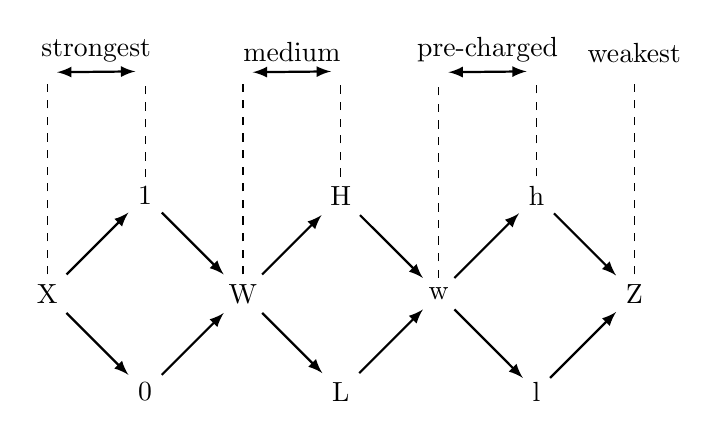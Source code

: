 \begin{tikzpicture}[
every node/.style={node distance=50,},
dire/.style={draw,thick,->,>=latex,},
area/.style={draw,thick,<->,>=latex,},
]

\node (X) at (0,0) {X};
\node[below right of = X] (0) {0};
\node[above right of = X] (1) {1};
\node[below right of = 1] (W) {W};
\node[below right of = W] (L) {L};
\node[above right of = W] (H) {H};
\node[below right of = H] (w) {w};
\node[below right of = w] (l) {l};
\node[above right of = w] (h) {h};
\node[below right of = h] (Z) {Z};

\path[dire] (X) to (1);
\path[dire] (X) to (0);

\path[dire] (1) to (W);
\path[dire] (0) to (W);

\path[dire] (W) to (H);
\path[dire] (W) to (L);

\path[dire] (H) to (w);
\path[dire] (L) to (w);

\path[dire] (w) to (h);
\path[dire] (w) to (l);

\path[dire] (h) to (Z);
\path[dire] (l) to (Z);

\node[above of = X, node distance = 80] (aX) {};
\node[above of = 1, node distance = 45] (a1) {};
\node[above of = W, node distance = 80] (aW) {};
\node[above of = H, node distance = 45] (aH) {};
\node[above of = w, node distance = 80] (aw) {};
\node[above of = h, node distance = 45] (ah) {};
\node[above of = Z, node distance = 80] (aZ) {};

\path[area]
	(aX) edge node[above] {strongest} (a1)
    (aW) edge node[above] {medium} (aH)
    (aw) edge node[above] {pre-charged} (ah)
;
\path[] (aZ) edge node[above] {weakest} (aZ) ;


\path[dashed]
	(X) edge (aX)
    (1) edge (a1)
    (W) edge (aW)
    (H) edge (aH)
    (w) edge (aw)
    (h) edge (ah)
    (Z) edge (aZ)
;

\end{tikzpicture}
